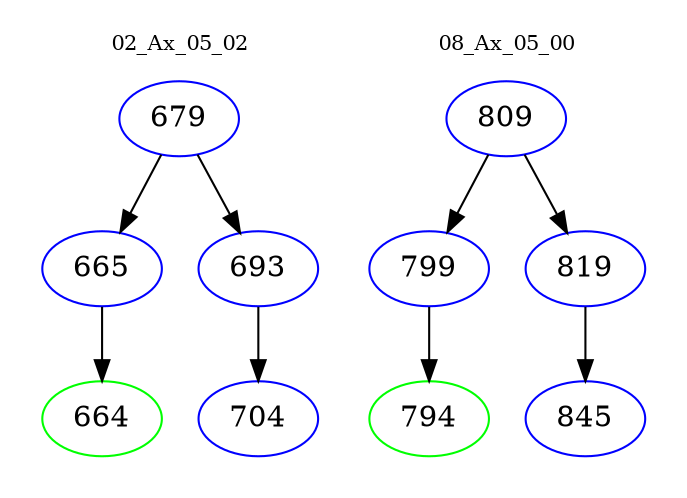 digraph{
subgraph cluster_0 {
color = white
label = "02_Ax_05_02";
fontsize=10;
T0_679 [label="679", color="blue"]
T0_679 -> T0_665 [color="black"]
T0_665 [label="665", color="blue"]
T0_665 -> T0_664 [color="black"]
T0_664 [label="664", color="green"]
T0_679 -> T0_693 [color="black"]
T0_693 [label="693", color="blue"]
T0_693 -> T0_704 [color="black"]
T0_704 [label="704", color="blue"]
}
subgraph cluster_1 {
color = white
label = "08_Ax_05_00";
fontsize=10;
T1_809 [label="809", color="blue"]
T1_809 -> T1_799 [color="black"]
T1_799 [label="799", color="blue"]
T1_799 -> T1_794 [color="black"]
T1_794 [label="794", color="green"]
T1_809 -> T1_819 [color="black"]
T1_819 [label="819", color="blue"]
T1_819 -> T1_845 [color="black"]
T1_845 [label="845", color="blue"]
}
}
